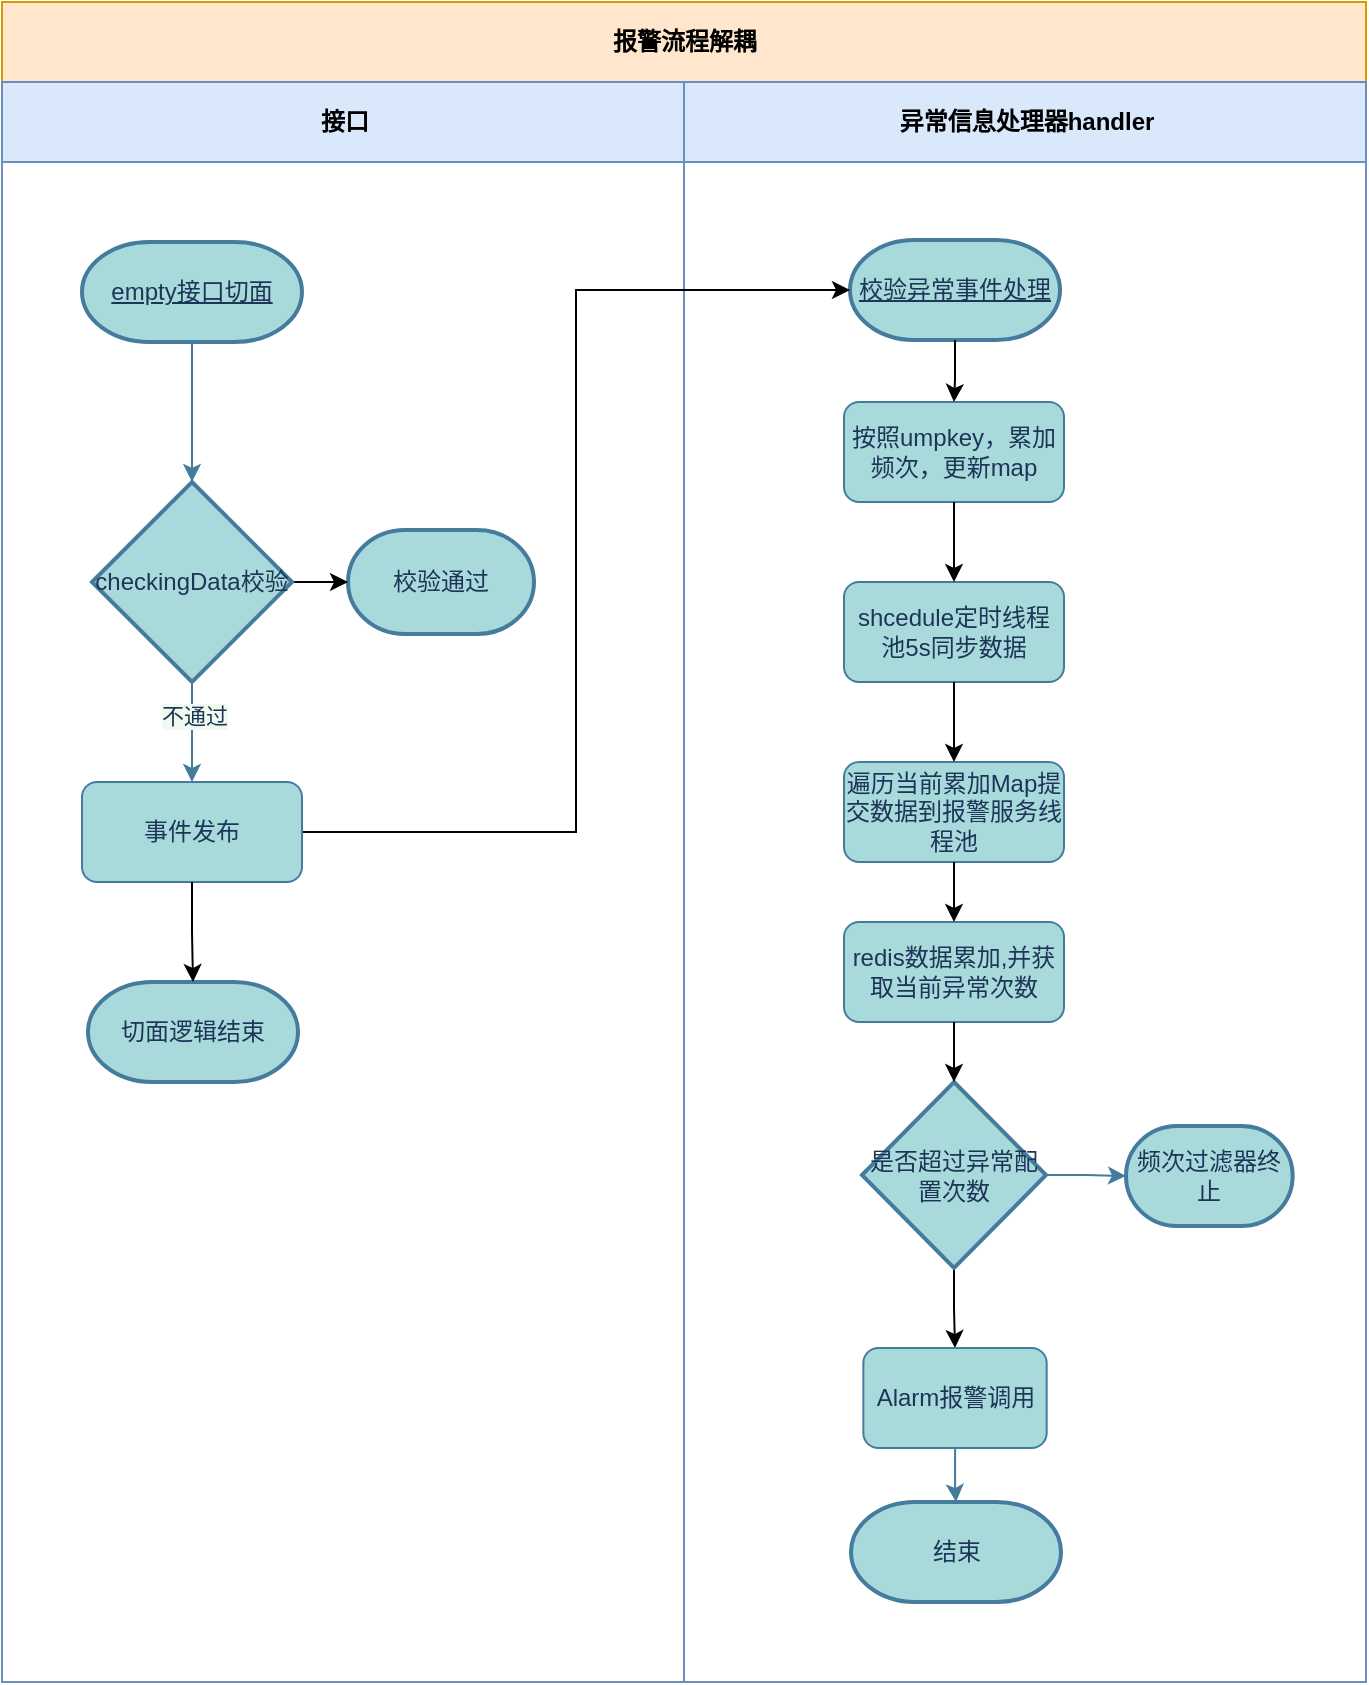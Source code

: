 <mxfile version="14.4.9" type="github">
  <diagram id="C5RBs43oDa-KdzZeNtuy" name="Page-1">
    <mxGraphModel dx="946" dy="518" grid="0" gridSize="10" guides="1" tooltips="1" connect="1" arrows="1" fold="1" page="1" pageScale="1" pageWidth="827" pageHeight="1169" math="0" shadow="0">
      <root>
        <mxCell id="WIyWlLk6GJQsqaUBKTNV-0" />
        <mxCell id="WIyWlLk6GJQsqaUBKTNV-1" parent="WIyWlLk6GJQsqaUBKTNV-0" />
        <mxCell id="4lpFvA_7N1MAOXaljq9N-17" value="报警流程解耦" style="swimlane;html=1;childLayout=stackLayout;resizeParent=1;resizeParentMax=0;startSize=40;fillColor=#ffe6cc;strokeColor=#d79b00;" vertex="1" parent="WIyWlLk6GJQsqaUBKTNV-1">
          <mxGeometry x="118" y="10" width="682" height="840" as="geometry" />
        </mxCell>
        <mxCell id="4lpFvA_7N1MAOXaljq9N-18" value="接口" style="swimlane;html=1;startSize=40;fillColor=#dae8fc;strokeColor=#6c8ebf;" vertex="1" parent="4lpFvA_7N1MAOXaljq9N-17">
          <mxGeometry y="40" width="341" height="800" as="geometry" />
        </mxCell>
        <mxCell id="4lpFvA_7N1MAOXaljq9N-34" value="切面逻辑结束" style="strokeWidth=2;html=1;shape=mxgraph.flowchart.terminator;whiteSpace=wrap;fillColor=#A8DADC;strokeColor=#457B9D;fontColor=#1D3557;" vertex="1" parent="4lpFvA_7N1MAOXaljq9N-18">
          <mxGeometry x="43" y="450" width="105" height="50" as="geometry" />
        </mxCell>
        <mxCell id="4lpFvA_7N1MAOXaljq9N-37" value="校验通过" style="strokeWidth=2;html=1;shape=mxgraph.flowchart.terminator;whiteSpace=wrap;fillColor=#A8DADC;strokeColor=#457B9D;fontColor=#1D3557;" vertex="1" parent="4lpFvA_7N1MAOXaljq9N-18">
          <mxGeometry x="173" y="224" width="93" height="52" as="geometry" />
        </mxCell>
        <mxCell id="4lpFvA_7N1MAOXaljq9N-19" value="异常信息处理器handler" style="swimlane;html=1;startSize=40;fillColor=#dae8fc;strokeColor=#6c8ebf;" vertex="1" parent="4lpFvA_7N1MAOXaljq9N-17">
          <mxGeometry x="341" y="40" width="341" height="800" as="geometry" />
        </mxCell>
        <mxCell id="4lpFvA_7N1MAOXaljq9N-40" value="校验异常事件处理" style="strokeWidth=2;html=1;shape=mxgraph.flowchart.terminator;whiteSpace=wrap;fillColor=#A8DADC;strokeColor=#457B9D;fontColor=#1D3557;container=0;fontStyle=4" vertex="1" parent="4lpFvA_7N1MAOXaljq9N-19">
          <mxGeometry x="83" y="79" width="105" height="50" as="geometry" />
        </mxCell>
        <mxCell id="4lpFvA_7N1MAOXaljq9N-41" value="按照umpkey，累加频次，更新map" style="rounded=1;whiteSpace=wrap;html=1;fillColor=#A8DADC;strokeColor=#457B9D;fontColor=#1D3557;container=0;" vertex="1" parent="4lpFvA_7N1MAOXaljq9N-19">
          <mxGeometry x="80" y="160" width="110" height="50" as="geometry" />
        </mxCell>
        <mxCell id="4lpFvA_7N1MAOXaljq9N-42" style="edgeStyle=orthogonalEdgeStyle;rounded=0;orthogonalLoop=1;jettySize=auto;html=1;" edge="1" parent="4lpFvA_7N1MAOXaljq9N-19" source="4lpFvA_7N1MAOXaljq9N-40" target="4lpFvA_7N1MAOXaljq9N-41">
          <mxGeometry x="534" y="129" as="geometry" />
        </mxCell>
        <mxCell id="4lpFvA_7N1MAOXaljq9N-47" value="shcedule定时线程池5s同步数据" style="rounded=1;whiteSpace=wrap;html=1;fillColor=#A8DADC;strokeColor=#457B9D;fontColor=#1D3557;container=0;" vertex="1" parent="4lpFvA_7N1MAOXaljq9N-19">
          <mxGeometry x="80" y="250" width="110" height="50" as="geometry" />
        </mxCell>
        <mxCell id="4lpFvA_7N1MAOXaljq9N-48" style="edgeStyle=orthogonalEdgeStyle;rounded=0;orthogonalLoop=1;jettySize=auto;html=1;entryX=0.5;entryY=0;entryDx=0;entryDy=0;" edge="1" parent="4lpFvA_7N1MAOXaljq9N-19" source="4lpFvA_7N1MAOXaljq9N-41" target="4lpFvA_7N1MAOXaljq9N-47">
          <mxGeometry x="534" y="129" as="geometry" />
        </mxCell>
        <mxCell id="4lpFvA_7N1MAOXaljq9N-49" value="遍历当前累加Map提交数据到报警服务线程池" style="rounded=1;whiteSpace=wrap;html=1;fillColor=#A8DADC;strokeColor=#457B9D;fontColor=#1D3557;container=0;" vertex="1" parent="4lpFvA_7N1MAOXaljq9N-19">
          <mxGeometry x="80" y="340" width="110" height="50" as="geometry" />
        </mxCell>
        <mxCell id="4lpFvA_7N1MAOXaljq9N-50" style="edgeStyle=orthogonalEdgeStyle;rounded=0;orthogonalLoop=1;jettySize=auto;html=1;entryX=0.5;entryY=0;entryDx=0;entryDy=0;" edge="1" parent="4lpFvA_7N1MAOXaljq9N-19" source="4lpFvA_7N1MAOXaljq9N-47" target="4lpFvA_7N1MAOXaljq9N-49">
          <mxGeometry x="534" y="129" as="geometry" />
        </mxCell>
        <mxCell id="4lpFvA_7N1MAOXaljq9N-54" value="redis数据累加,并获取当前异常次数" style="rounded=1;whiteSpace=wrap;html=1;fillColor=#A8DADC;strokeColor=#457B9D;fontColor=#1D3557;" vertex="1" parent="4lpFvA_7N1MAOXaljq9N-19">
          <mxGeometry x="80" y="420" width="110" height="50" as="geometry" />
        </mxCell>
        <mxCell id="4lpFvA_7N1MAOXaljq9N-63" style="edgeStyle=orthogonalEdgeStyle;rounded=0;orthogonalLoop=1;jettySize=auto;html=1;entryX=0.5;entryY=0;entryDx=0;entryDy=0;" edge="1" parent="4lpFvA_7N1MAOXaljq9N-19" source="4lpFvA_7N1MAOXaljq9N-49" target="4lpFvA_7N1MAOXaljq9N-54">
          <mxGeometry x="534" y="129" as="geometry" />
        </mxCell>
        <mxCell id="4lpFvA_7N1MAOXaljq9N-66" style="edgeStyle=orthogonalEdgeStyle;rounded=0;orthogonalLoop=1;jettySize=auto;html=1;entryX=0.5;entryY=0;entryDx=0;entryDy=0;" edge="1" parent="4lpFvA_7N1MAOXaljq9N-19" source="4lpFvA_7N1MAOXaljq9N-57" target="4lpFvA_7N1MAOXaljq9N-60">
          <mxGeometry relative="1" as="geometry" />
        </mxCell>
        <mxCell id="4lpFvA_7N1MAOXaljq9N-57" value="是否超过异常配置次数" style="strokeWidth=2;html=1;shape=mxgraph.flowchart.decision;whiteSpace=wrap;fillColor=#A8DADC;strokeColor=#457B9D;fontColor=#1D3557;" vertex="1" parent="4lpFvA_7N1MAOXaljq9N-19">
          <mxGeometry x="89" y="500" width="92" height="93" as="geometry" />
        </mxCell>
        <mxCell id="4lpFvA_7N1MAOXaljq9N-64" style="edgeStyle=orthogonalEdgeStyle;rounded=0;orthogonalLoop=1;jettySize=auto;html=1;entryX=0.5;entryY=0;entryDx=0;entryDy=0;entryPerimeter=0;" edge="1" parent="4lpFvA_7N1MAOXaljq9N-19" source="4lpFvA_7N1MAOXaljq9N-54" target="4lpFvA_7N1MAOXaljq9N-57">
          <mxGeometry x="534" y="129" as="geometry" />
        </mxCell>
        <mxCell id="4lpFvA_7N1MAOXaljq9N-60" value="Alarm报警调用" style="rounded=1;whiteSpace=wrap;html=1;fillColor=#A8DADC;strokeColor=#457B9D;fontColor=#1D3557;aspect=fixed;" vertex="1" parent="4lpFvA_7N1MAOXaljq9N-19">
          <mxGeometry x="89.67" y="633" width="91.67" height="50" as="geometry" />
        </mxCell>
        <mxCell id="4lpFvA_7N1MAOXaljq9N-58" value="频次过滤器终止" style="strokeWidth=2;html=1;shape=mxgraph.flowchart.terminator;whiteSpace=wrap;fillColor=#A8DADC;strokeColor=#457B9D;fontColor=#1D3557;aspect=fixed;" vertex="1" parent="4lpFvA_7N1MAOXaljq9N-19">
          <mxGeometry x="221" y="522" width="83.33" height="50" as="geometry" />
        </mxCell>
        <mxCell id="4lpFvA_7N1MAOXaljq9N-55" style="edgeStyle=orthogonalEdgeStyle;rounded=0;orthogonalLoop=1;jettySize=auto;html=1;entryX=0;entryY=0.5;entryDx=0;entryDy=0;entryPerimeter=0;strokeColor=#457B9D;fontColor=#1D3557;labelBackgroundColor=#F1FAEE;" edge="1" parent="4lpFvA_7N1MAOXaljq9N-19" source="4lpFvA_7N1MAOXaljq9N-57" target="4lpFvA_7N1MAOXaljq9N-58">
          <mxGeometry x="534" y="129" as="geometry" />
        </mxCell>
        <mxCell id="4lpFvA_7N1MAOXaljq9N-61" value="结束" style="strokeWidth=2;html=1;shape=mxgraph.flowchart.terminator;whiteSpace=wrap;fillColor=#A8DADC;strokeColor=#457B9D;fontColor=#1D3557;" vertex="1" parent="4lpFvA_7N1MAOXaljq9N-19">
          <mxGeometry x="83.5" y="710" width="105" height="50" as="geometry" />
        </mxCell>
        <mxCell id="4lpFvA_7N1MAOXaljq9N-59" style="edgeStyle=orthogonalEdgeStyle;rounded=0;orthogonalLoop=1;jettySize=auto;html=1;entryX=0.5;entryY=0;entryDx=0;entryDy=0;entryPerimeter=0;strokeColor=#457B9D;fontColor=#1D3557;labelBackgroundColor=#F1FAEE;" edge="1" parent="4lpFvA_7N1MAOXaljq9N-19" source="4lpFvA_7N1MAOXaljq9N-60" target="4lpFvA_7N1MAOXaljq9N-61">
          <mxGeometry relative="1" as="geometry" />
        </mxCell>
        <mxCell id="4lpFvA_7N1MAOXaljq9N-51" style="edgeStyle=orthogonalEdgeStyle;rounded=0;orthogonalLoop=1;jettySize=auto;html=1;entryX=0;entryY=0.5;entryDx=0;entryDy=0;entryPerimeter=0;" edge="1" parent="WIyWlLk6GJQsqaUBKTNV-1" source="4lpFvA_7N1MAOXaljq9N-30" target="4lpFvA_7N1MAOXaljq9N-40">
          <mxGeometry relative="1" as="geometry" />
        </mxCell>
        <mxCell id="4lpFvA_7N1MAOXaljq9N-33" value="" style="group;container=1;" vertex="1" connectable="0" parent="WIyWlLk6GJQsqaUBKTNV-1">
          <mxGeometry x="153" y="130" width="130" height="330" as="geometry" />
        </mxCell>
        <mxCell id="4lpFvA_7N1MAOXaljq9N-31" value="" style="group;container=1;" vertex="1" connectable="0" parent="4lpFvA_7N1MAOXaljq9N-33">
          <mxGeometry width="120" height="330" as="geometry" />
        </mxCell>
        <mxCell id="4lpFvA_7N1MAOXaljq9N-23" value="empty接口切面" style="strokeWidth=2;html=1;shape=mxgraph.flowchart.terminator;whiteSpace=wrap;fillColor=#A8DADC;strokeColor=#457B9D;fontColor=#1D3557;container=0;fontStyle=4;aspect=fixed;" vertex="1" parent="4lpFvA_7N1MAOXaljq9N-31">
          <mxGeometry x="5" width="109.99" height="50" as="geometry" />
        </mxCell>
        <mxCell id="4lpFvA_7N1MAOXaljq9N-30" value="事件发布" style="rounded=1;whiteSpace=wrap;html=1;fillColor=#A8DADC;strokeColor=#457B9D;fontColor=#1D3557;container=0;" vertex="1" parent="4lpFvA_7N1MAOXaljq9N-31">
          <mxGeometry x="5" y="270" width="110" height="50" as="geometry" />
        </mxCell>
        <mxCell id="4lpFvA_7N1MAOXaljq9N-36" style="edgeStyle=orthogonalEdgeStyle;rounded=0;orthogonalLoop=1;jettySize=auto;html=1;entryX=0.5;entryY=0;entryDx=0;entryDy=0;entryPerimeter=0;" edge="1" parent="WIyWlLk6GJQsqaUBKTNV-1" source="4lpFvA_7N1MAOXaljq9N-30" target="4lpFvA_7N1MAOXaljq9N-34">
          <mxGeometry relative="1" as="geometry" />
        </mxCell>
        <mxCell id="4lpFvA_7N1MAOXaljq9N-39" style="edgeStyle=orthogonalEdgeStyle;rounded=0;orthogonalLoop=1;jettySize=auto;html=1;entryX=0;entryY=0.5;entryDx=0;entryDy=0;entryPerimeter=0;" edge="1" parent="WIyWlLk6GJQsqaUBKTNV-1" source="4lpFvA_7N1MAOXaljq9N-28" target="4lpFvA_7N1MAOXaljq9N-37">
          <mxGeometry relative="1" as="geometry" />
        </mxCell>
        <mxCell id="4lpFvA_7N1MAOXaljq9N-28" value="checkingData校验" style="strokeWidth=2;html=1;shape=mxgraph.flowchart.decision;whiteSpace=wrap;fillColor=#A8DADC;strokeColor=#457B9D;fontColor=#1D3557;" vertex="1" parent="WIyWlLk6GJQsqaUBKTNV-1">
          <mxGeometry x="163" y="250" width="100" height="100" as="geometry" />
        </mxCell>
        <mxCell id="4lpFvA_7N1MAOXaljq9N-22" style="edgeStyle=orthogonalEdgeStyle;rounded=0;orthogonalLoop=1;jettySize=auto;html=1;entryX=0.5;entryY=0;entryDx=0;entryDy=0;entryPerimeter=0;strokeColor=#457B9D;fontColor=#1D3557;labelBackgroundColor=#F1FAEE;" edge="1" parent="WIyWlLk6GJQsqaUBKTNV-1" source="4lpFvA_7N1MAOXaljq9N-23" target="4lpFvA_7N1MAOXaljq9N-28">
          <mxGeometry relative="1" as="geometry" />
        </mxCell>
        <mxCell id="4lpFvA_7N1MAOXaljq9N-26" style="edgeStyle=orthogonalEdgeStyle;rounded=0;orthogonalLoop=1;jettySize=auto;html=1;entryX=0.5;entryY=0;entryDx=0;entryDy=0;strokeColor=#457B9D;fontColor=#1D3557;labelBackgroundColor=#F1FAEE;" edge="1" parent="WIyWlLk6GJQsqaUBKTNV-1" source="4lpFvA_7N1MAOXaljq9N-28" target="4lpFvA_7N1MAOXaljq9N-30">
          <mxGeometry relative="1" as="geometry" />
        </mxCell>
        <mxCell id="4lpFvA_7N1MAOXaljq9N-27" value="不通过" style="edgeLabel;html=1;align=center;verticalAlign=middle;resizable=0;points=[];fontColor=#1D3557;labelBackgroundColor=#F1FAEE;" vertex="1" connectable="0" parent="4lpFvA_7N1MAOXaljq9N-26">
          <mxGeometry x="-0.32" y="1" relative="1" as="geometry">
            <mxPoint as="offset" />
          </mxGeometry>
        </mxCell>
      </root>
    </mxGraphModel>
  </diagram>
</mxfile>
